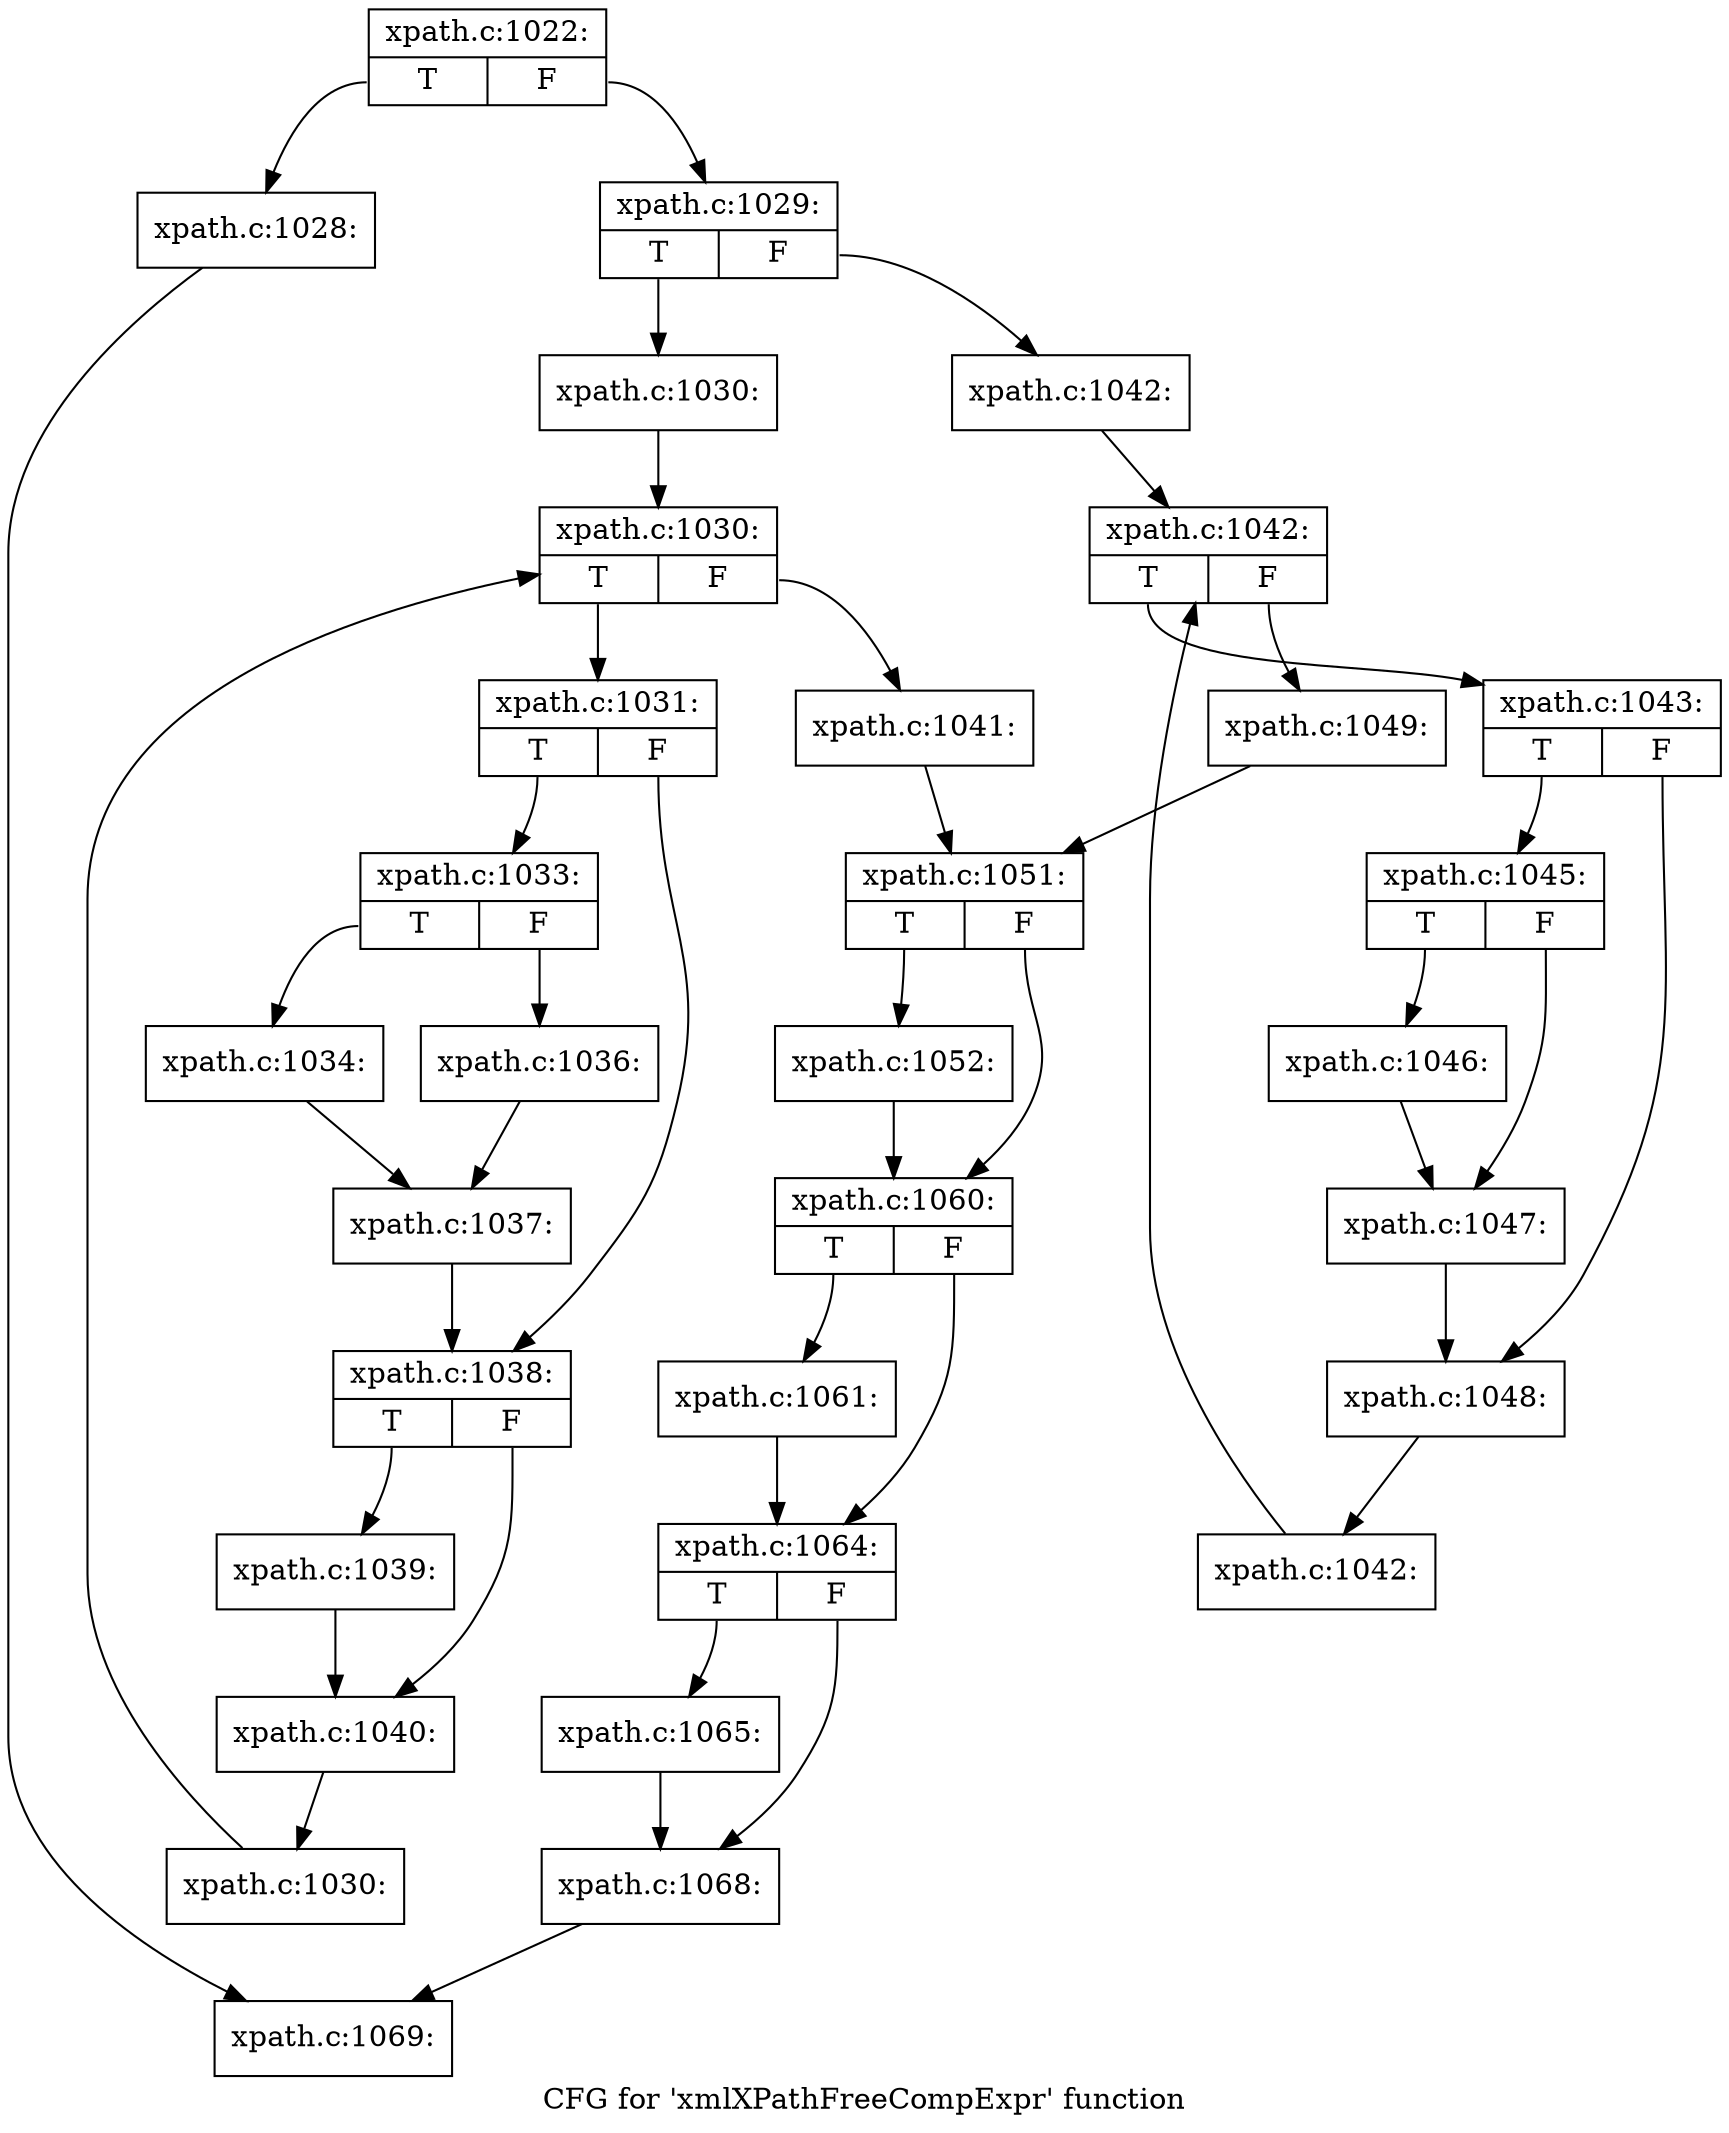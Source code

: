 digraph "CFG for 'xmlXPathFreeCompExpr' function" {
	label="CFG for 'xmlXPathFreeCompExpr' function";

	Node0x46de4a0 [shape=record,label="{xpath.c:1022:|{<s0>T|<s1>F}}"];
	Node0x46de4a0:s0 -> Node0x46e4930;
	Node0x46de4a0:s1 -> Node0x46e4980;
	Node0x46e4930 [shape=record,label="{xpath.c:1028:}"];
	Node0x46e4930 -> Node0x46e3990;
	Node0x46e4980 [shape=record,label="{xpath.c:1029:|{<s0>T|<s1>F}}"];
	Node0x46e4980:s0 -> Node0x46e4d60;
	Node0x46e4980:s1 -> Node0x46e4e00;
	Node0x46e4d60 [shape=record,label="{xpath.c:1030:}"];
	Node0x46e4d60 -> Node0x46e5490;
	Node0x46e5490 [shape=record,label="{xpath.c:1030:|{<s0>T|<s1>F}}"];
	Node0x46e5490:s0 -> Node0x46e5710;
	Node0x46e5490:s1 -> Node0x46e52f0;
	Node0x46e5710 [shape=record,label="{xpath.c:1031:|{<s0>T|<s1>F}}"];
	Node0x46e5710:s0 -> Node0x46e5f50;
	Node0x46e5710:s1 -> Node0x46e5fa0;
	Node0x46e5f50 [shape=record,label="{xpath.c:1033:|{<s0>T|<s1>F}}"];
	Node0x46e5f50:s0 -> Node0x465c8c0;
	Node0x46e5f50:s1 -> Node0x46e6570;
	Node0x465c8c0 [shape=record,label="{xpath.c:1034:}"];
	Node0x465c8c0 -> Node0x46e6520;
	Node0x46e6570 [shape=record,label="{xpath.c:1036:}"];
	Node0x46e6570 -> Node0x46e6520;
	Node0x46e6520 [shape=record,label="{xpath.c:1037:}"];
	Node0x46e6520 -> Node0x46e5fa0;
	Node0x46e5fa0 [shape=record,label="{xpath.c:1038:|{<s0>T|<s1>F}}"];
	Node0x46e5fa0:s0 -> Node0x46e71a0;
	Node0x46e5fa0:s1 -> Node0x46e74d0;
	Node0x46e71a0 [shape=record,label="{xpath.c:1039:}"];
	Node0x46e71a0 -> Node0x46e74d0;
	Node0x46e74d0 [shape=record,label="{xpath.c:1040:}"];
	Node0x46e74d0 -> Node0x46e5680;
	Node0x46e5680 [shape=record,label="{xpath.c:1030:}"];
	Node0x46e5680 -> Node0x46e5490;
	Node0x46e52f0 [shape=record,label="{xpath.c:1041:}"];
	Node0x46e52f0 -> Node0x46e4db0;
	Node0x46e4e00 [shape=record,label="{xpath.c:1042:}"];
	Node0x46e4e00 -> Node0x46e84e0;
	Node0x46e84e0 [shape=record,label="{xpath.c:1042:|{<s0>T|<s1>F}}"];
	Node0x46e84e0:s0 -> Node0x46e8740;
	Node0x46e84e0:s1 -> Node0x46e8380;
	Node0x46e8740 [shape=record,label="{xpath.c:1043:|{<s0>T|<s1>F}}"];
	Node0x46e8740:s0 -> Node0x46e8f00;
	Node0x46e8740:s1 -> Node0x46e8f50;
	Node0x46e8f00 [shape=record,label="{xpath.c:1045:|{<s0>T|<s1>F}}"];
	Node0x46e8f00:s0 -> Node0x46e94e0;
	Node0x46e8f00:s1 -> Node0x46e9530;
	Node0x46e94e0 [shape=record,label="{xpath.c:1046:}"];
	Node0x46e94e0 -> Node0x46e9530;
	Node0x46e9530 [shape=record,label="{xpath.c:1047:}"];
	Node0x46e9530 -> Node0x46e8f50;
	Node0x46e8f50 [shape=record,label="{xpath.c:1048:}"];
	Node0x46e8f50 -> Node0x46e86f0;
	Node0x46e86f0 [shape=record,label="{xpath.c:1042:}"];
	Node0x46e86f0 -> Node0x46e84e0;
	Node0x46e8380 [shape=record,label="{xpath.c:1049:}"];
	Node0x46e8380 -> Node0x46e4db0;
	Node0x46e4db0 [shape=record,label="{xpath.c:1051:|{<s0>T|<s1>F}}"];
	Node0x46e4db0:s0 -> Node0x46ea530;
	Node0x46e4db0:s1 -> Node0x46ea860;
	Node0x46ea530 [shape=record,label="{xpath.c:1052:}"];
	Node0x46ea530 -> Node0x46ea860;
	Node0x46ea860 [shape=record,label="{xpath.c:1060:|{<s0>T|<s1>F}}"];
	Node0x46ea860:s0 -> Node0x46eb010;
	Node0x46ea860:s1 -> Node0x46eb060;
	Node0x46eb010 [shape=record,label="{xpath.c:1061:}"];
	Node0x46eb010 -> Node0x46eb060;
	Node0x46eb060 [shape=record,label="{xpath.c:1064:|{<s0>T|<s1>F}}"];
	Node0x46eb060:s0 -> Node0x46eb8d0;
	Node0x46eb060:s1 -> Node0x46ebbc0;
	Node0x46eb8d0 [shape=record,label="{xpath.c:1065:}"];
	Node0x46eb8d0 -> Node0x46ebbc0;
	Node0x46ebbc0 [shape=record,label="{xpath.c:1068:}"];
	Node0x46ebbc0 -> Node0x46e3990;
	Node0x46e3990 [shape=record,label="{xpath.c:1069:}"];
}
